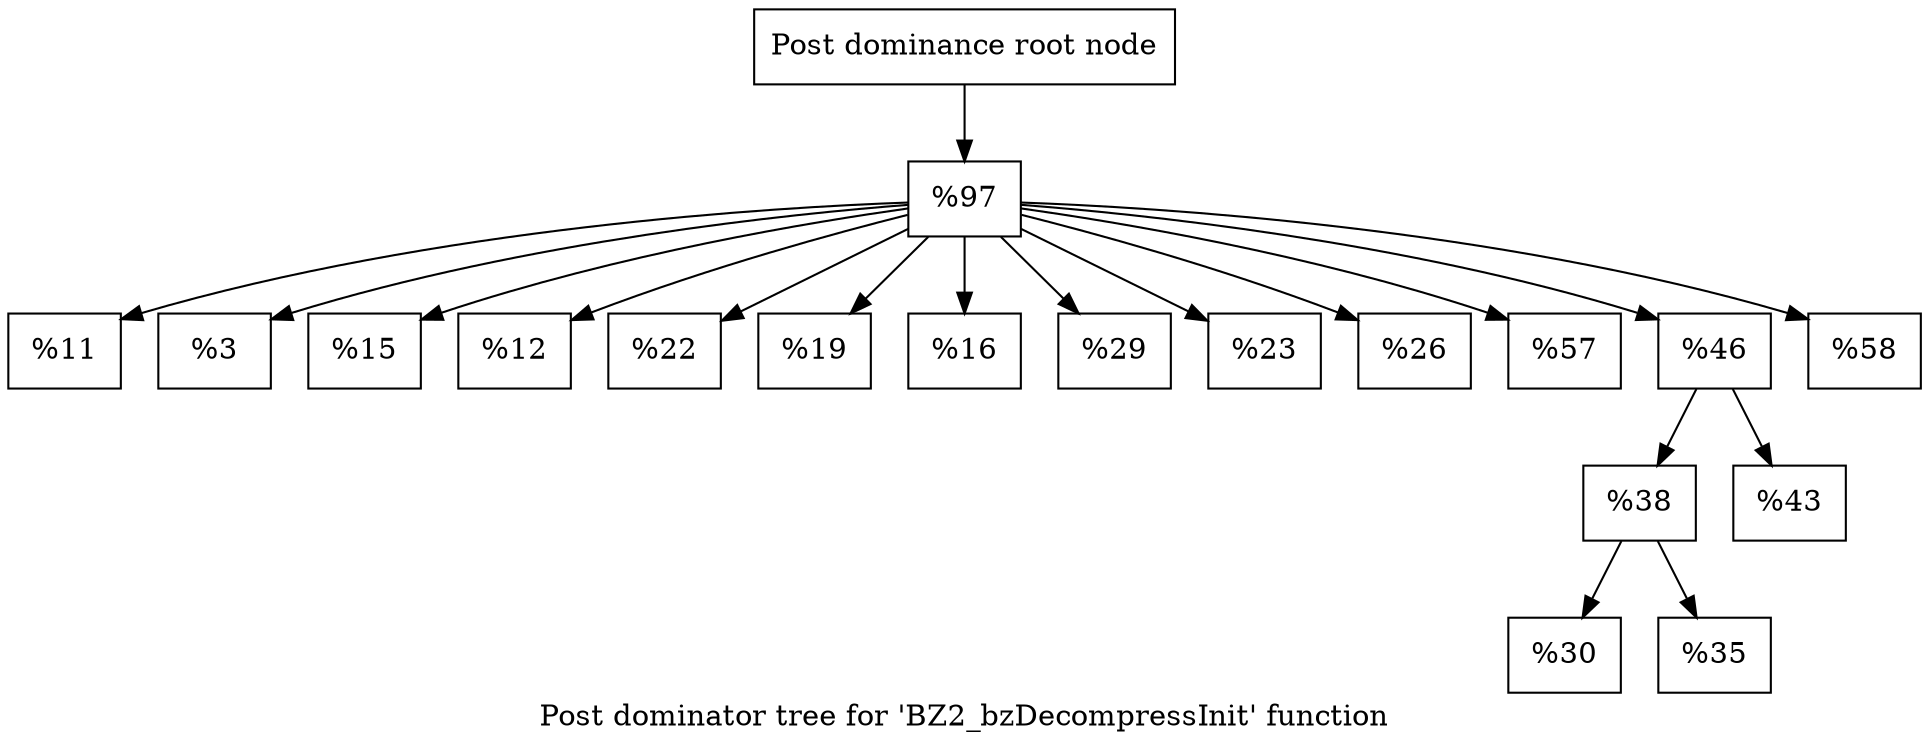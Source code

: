 digraph "Post dominator tree for 'BZ2_bzDecompressInit' function" {
	label="Post dominator tree for 'BZ2_bzDecompressInit' function";

	Node0x1252910 [shape=record,label="{Post dominance root node}"];
	Node0x1252910 -> Node0x11b0780;
	Node0x11b0780 [shape=record,label="{%97}"];
	Node0x11b0780 -> Node0x1342390;
	Node0x11b0780 -> Node0x12ba8c0;
	Node0x11b0780 -> Node0x127b420;
	Node0x11b0780 -> Node0x1004c30;
	Node0x11b0780 -> Node0x1325900;
	Node0x11b0780 -> Node0x12b21e0;
	Node0x11b0780 -> Node0x11d95d0;
	Node0x11b0780 -> Node0x1107080;
	Node0x11b0780 -> Node0x12912f0;
	Node0x11b0780 -> Node0x1292000;
	Node0x11b0780 -> Node0x1245a80;
	Node0x11b0780 -> Node0x134d030;
	Node0x11b0780 -> Node0x123c020;
	Node0x1342390 [shape=record,label="{%11}"];
	Node0x12ba8c0 [shape=record,label="{%3}"];
	Node0x127b420 [shape=record,label="{%15}"];
	Node0x1004c30 [shape=record,label="{%12}"];
	Node0x1325900 [shape=record,label="{%22}"];
	Node0x12b21e0 [shape=record,label="{%19}"];
	Node0x11d95d0 [shape=record,label="{%16}"];
	Node0x1107080 [shape=record,label="{%29}"];
	Node0x12912f0 [shape=record,label="{%23}"];
	Node0x1292000 [shape=record,label="{%26}"];
	Node0x1245a80 [shape=record,label="{%57}"];
	Node0x134d030 [shape=record,label="{%46}"];
	Node0x134d030 -> Node0x12b2ec0;
	Node0x134d030 -> Node0x1327560;
	Node0x12b2ec0 [shape=record,label="{%38}"];
	Node0x12b2ec0 -> Node0x12a8b20;
	Node0x12b2ec0 -> Node0x10e4f60;
	Node0x12a8b20 [shape=record,label="{%30}"];
	Node0x10e4f60 [shape=record,label="{%35}"];
	Node0x1327560 [shape=record,label="{%43}"];
	Node0x123c020 [shape=record,label="{%58}"];
}
